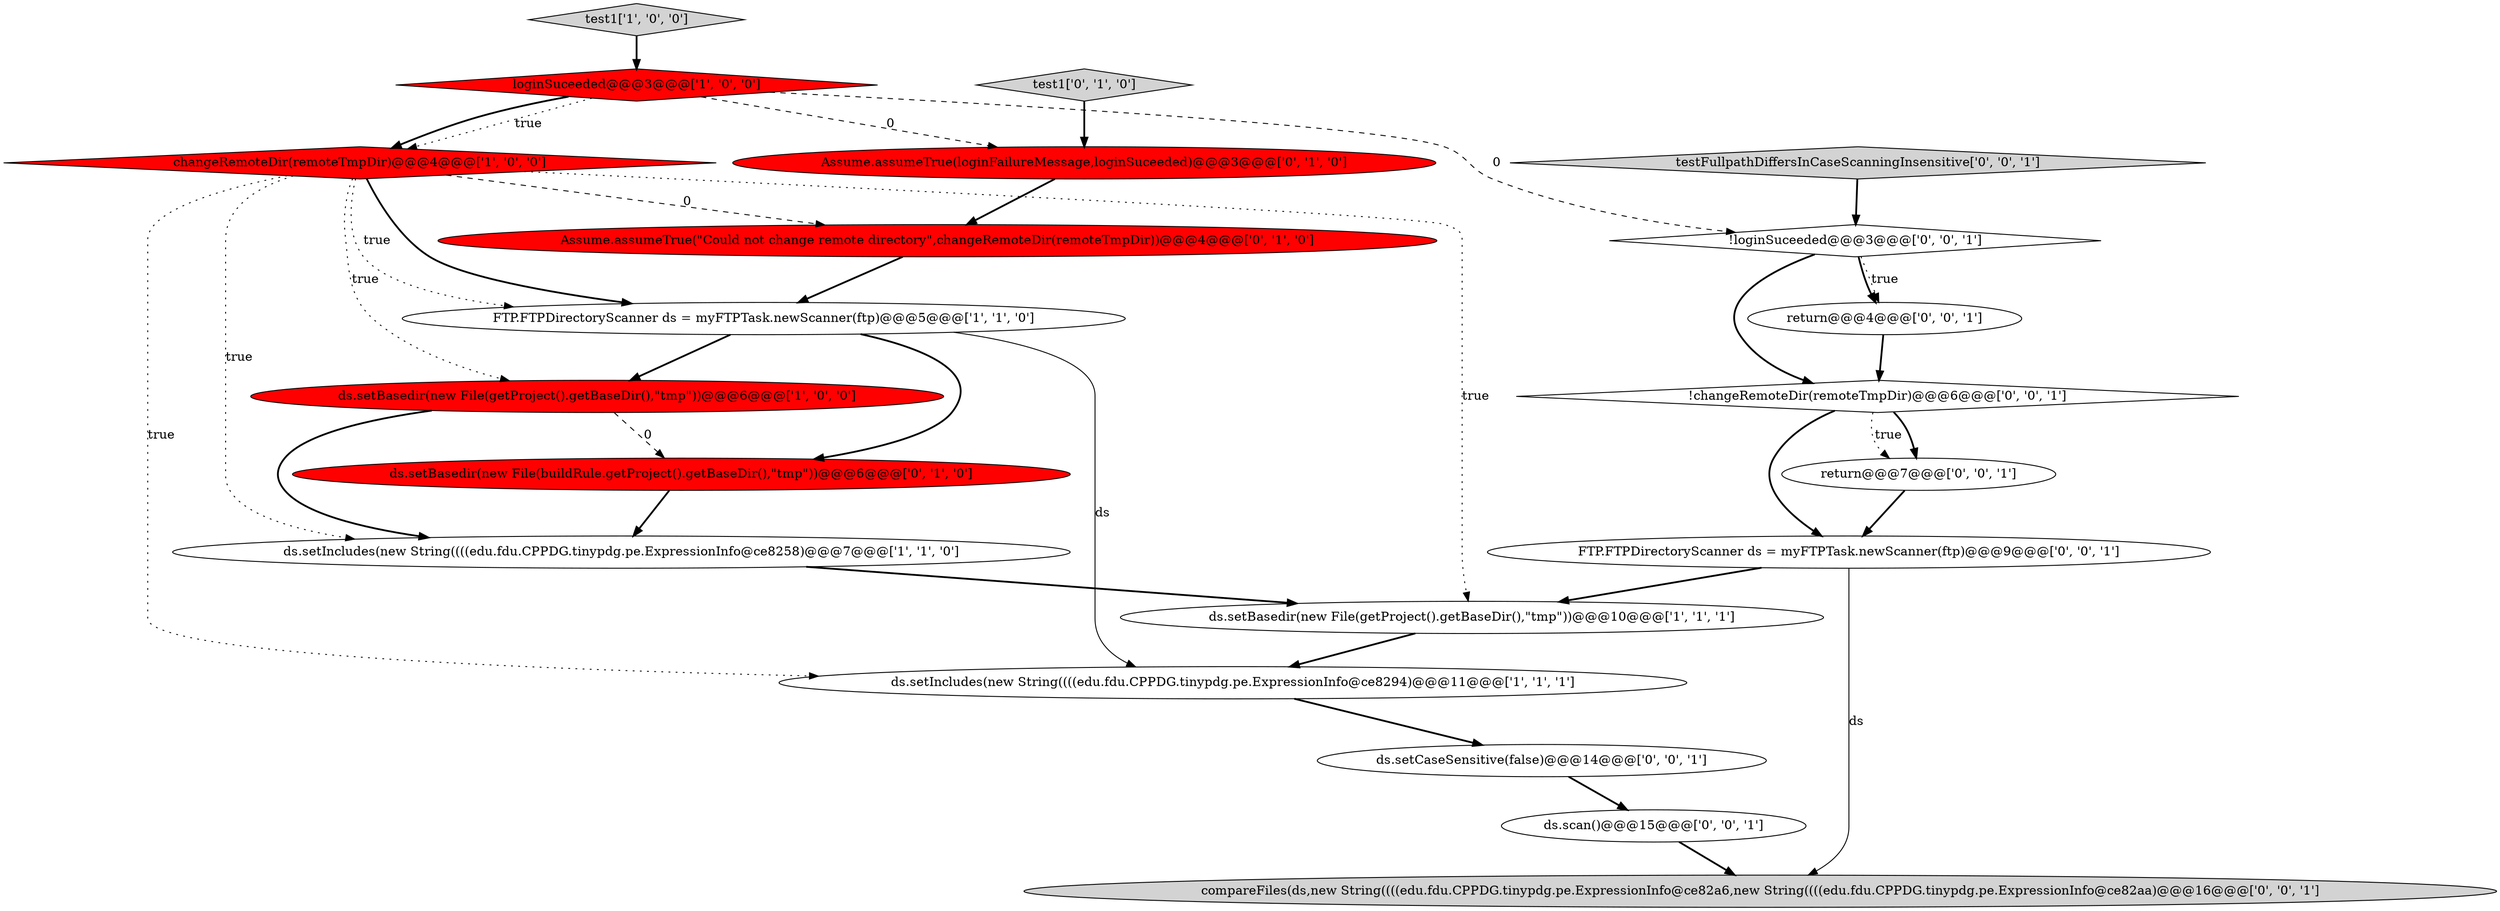 digraph {
5 [style = filled, label = "changeRemoteDir(remoteTmpDir)@@@4@@@['1', '0', '0']", fillcolor = red, shape = diamond image = "AAA1AAABBB1BBB"];
0 [style = filled, label = "ds.setBasedir(new File(getProject().getBaseDir(),\"tmp\"))@@@6@@@['1', '0', '0']", fillcolor = red, shape = ellipse image = "AAA1AAABBB1BBB"];
10 [style = filled, label = "Assume.assumeTrue(\"Could not change remote directory\",changeRemoteDir(remoteTmpDir))@@@4@@@['0', '1', '0']", fillcolor = red, shape = ellipse image = "AAA1AAABBB2BBB"];
15 [style = filled, label = "return@@@7@@@['0', '0', '1']", fillcolor = white, shape = ellipse image = "AAA0AAABBB3BBB"];
11 [style = filled, label = "test1['0', '1', '0']", fillcolor = lightgray, shape = diamond image = "AAA0AAABBB2BBB"];
12 [style = filled, label = "!changeRemoteDir(remoteTmpDir)@@@6@@@['0', '0', '1']", fillcolor = white, shape = diamond image = "AAA0AAABBB3BBB"];
20 [style = filled, label = "ds.scan()@@@15@@@['0', '0', '1']", fillcolor = white, shape = ellipse image = "AAA0AAABBB3BBB"];
9 [style = filled, label = "Assume.assumeTrue(loginFailureMessage,loginSuceeded)@@@3@@@['0', '1', '0']", fillcolor = red, shape = ellipse image = "AAA1AAABBB2BBB"];
18 [style = filled, label = "return@@@4@@@['0', '0', '1']", fillcolor = white, shape = ellipse image = "AAA0AAABBB3BBB"];
2 [style = filled, label = "FTP.FTPDirectoryScanner ds = myFTPTask.newScanner(ftp)@@@5@@@['1', '1', '0']", fillcolor = white, shape = ellipse image = "AAA0AAABBB1BBB"];
16 [style = filled, label = "ds.setCaseSensitive(false)@@@14@@@['0', '0', '1']", fillcolor = white, shape = ellipse image = "AAA0AAABBB3BBB"];
3 [style = filled, label = "test1['1', '0', '0']", fillcolor = lightgray, shape = diamond image = "AAA0AAABBB1BBB"];
19 [style = filled, label = "FTP.FTPDirectoryScanner ds = myFTPTask.newScanner(ftp)@@@9@@@['0', '0', '1']", fillcolor = white, shape = ellipse image = "AAA0AAABBB3BBB"];
17 [style = filled, label = "!loginSuceeded@@@3@@@['0', '0', '1']", fillcolor = white, shape = diamond image = "AAA0AAABBB3BBB"];
6 [style = filled, label = "ds.setBasedir(new File(getProject().getBaseDir(),\"tmp\"))@@@10@@@['1', '1', '1']", fillcolor = white, shape = ellipse image = "AAA0AAABBB1BBB"];
1 [style = filled, label = "ds.setIncludes(new String((((edu.fdu.CPPDG.tinypdg.pe.ExpressionInfo@ce8294)@@@11@@@['1', '1', '1']", fillcolor = white, shape = ellipse image = "AAA0AAABBB1BBB"];
8 [style = filled, label = "ds.setBasedir(new File(buildRule.getProject().getBaseDir(),\"tmp\"))@@@6@@@['0', '1', '0']", fillcolor = red, shape = ellipse image = "AAA1AAABBB2BBB"];
13 [style = filled, label = "compareFiles(ds,new String((((edu.fdu.CPPDG.tinypdg.pe.ExpressionInfo@ce82a6,new String((((edu.fdu.CPPDG.tinypdg.pe.ExpressionInfo@ce82aa)@@@16@@@['0', '0', '1']", fillcolor = lightgray, shape = ellipse image = "AAA0AAABBB3BBB"];
7 [style = filled, label = "loginSuceeded@@@3@@@['1', '0', '0']", fillcolor = red, shape = diamond image = "AAA1AAABBB1BBB"];
4 [style = filled, label = "ds.setIncludes(new String((((edu.fdu.CPPDG.tinypdg.pe.ExpressionInfo@ce8258)@@@7@@@['1', '1', '0']", fillcolor = white, shape = ellipse image = "AAA0AAABBB1BBB"];
14 [style = filled, label = "testFullpathDiffersInCaseScanningInsensitive['0', '0', '1']", fillcolor = lightgray, shape = diamond image = "AAA0AAABBB3BBB"];
20->13 [style = bold, label=""];
17->18 [style = dotted, label="true"];
4->6 [style = bold, label=""];
7->17 [style = dashed, label="0"];
19->13 [style = solid, label="ds"];
5->1 [style = dotted, label="true"];
12->15 [style = bold, label=""];
12->15 [style = dotted, label="true"];
5->6 [style = dotted, label="true"];
18->12 [style = bold, label=""];
14->17 [style = bold, label=""];
5->0 [style = dotted, label="true"];
9->10 [style = bold, label=""];
15->19 [style = bold, label=""];
11->9 [style = bold, label=""];
19->6 [style = bold, label=""];
5->4 [style = dotted, label="true"];
7->5 [style = dotted, label="true"];
6->1 [style = bold, label=""];
5->2 [style = bold, label=""];
7->5 [style = bold, label=""];
2->0 [style = bold, label=""];
17->12 [style = bold, label=""];
5->10 [style = dashed, label="0"];
3->7 [style = bold, label=""];
0->4 [style = bold, label=""];
1->16 [style = bold, label=""];
7->9 [style = dashed, label="0"];
0->8 [style = dashed, label="0"];
10->2 [style = bold, label=""];
8->4 [style = bold, label=""];
2->1 [style = solid, label="ds"];
12->19 [style = bold, label=""];
16->20 [style = bold, label=""];
17->18 [style = bold, label=""];
2->8 [style = bold, label=""];
5->2 [style = dotted, label="true"];
}
